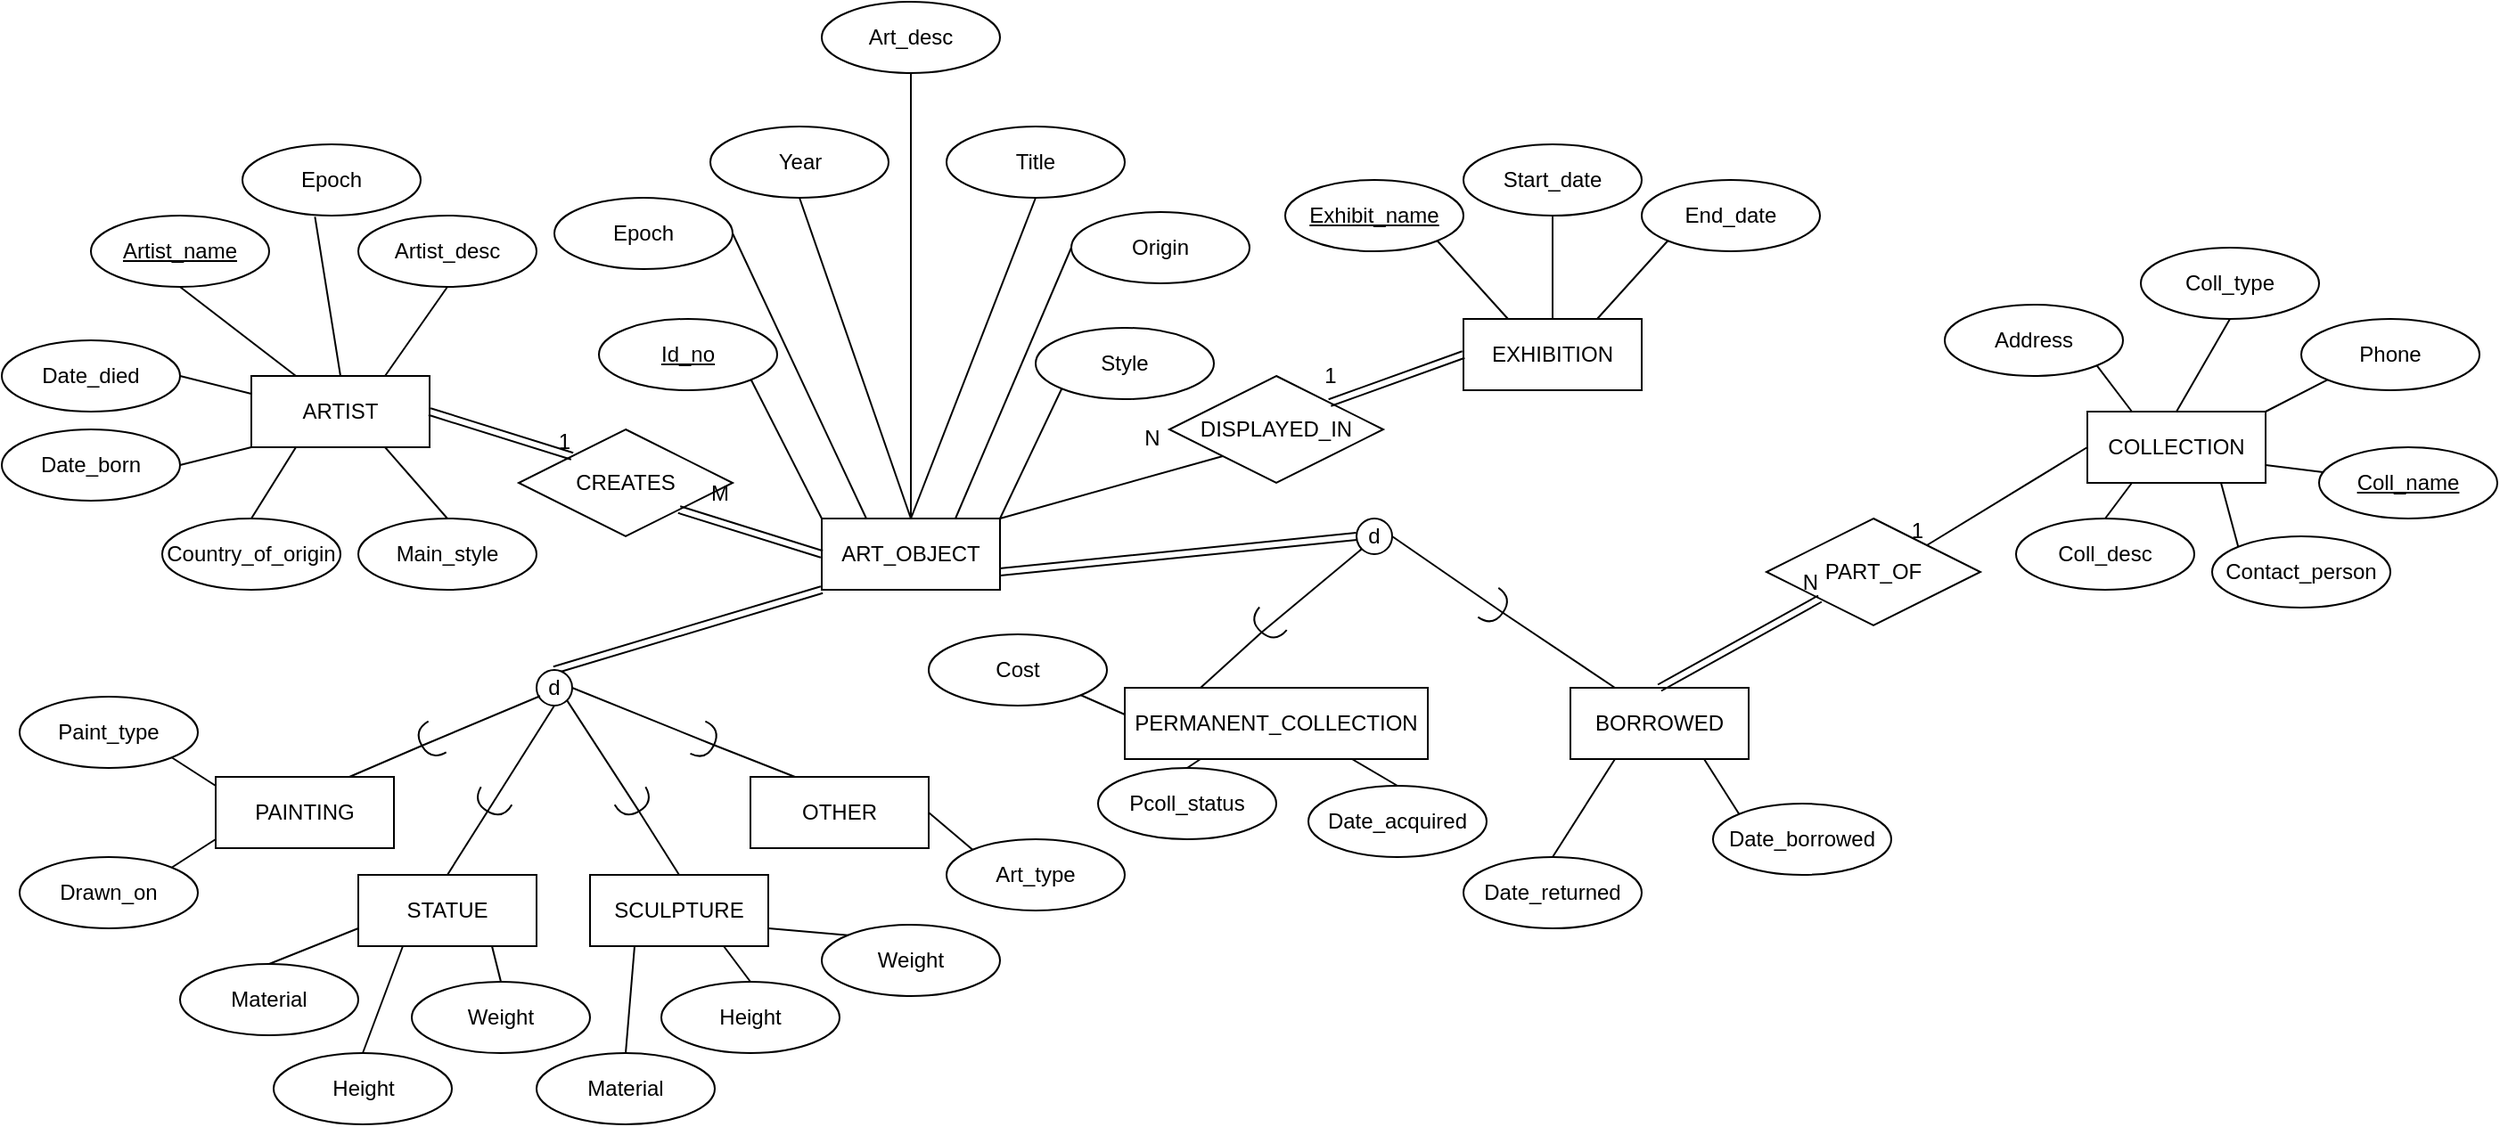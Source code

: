 <mxfile>
    <diagram id="54PZoBZla_RP72kpvhu2" name="Page-1">
        <mxGraphModel dx="1148" dy="1615" grid="1" gridSize="10" guides="1" tooltips="1" connect="1" arrows="1" fold="1" page="1" pageScale="1" pageWidth="850" pageHeight="1100" math="0" shadow="0">
            <root>
                <mxCell id="0"/>
                <mxCell id="1" parent="0"/>
                <mxCell id="2" value="ART_OBJECT" style="whiteSpace=wrap;html=1;align=center;" vertex="1" parent="1">
                    <mxGeometry x="350" y="150" width="100" height="40" as="geometry"/>
                </mxCell>
                <mxCell id="3" value="Id_no" style="ellipse;whiteSpace=wrap;html=1;align=center;fontStyle=4;" vertex="1" parent="1">
                    <mxGeometry x="225" y="38" width="100" height="40" as="geometry"/>
                </mxCell>
                <mxCell id="4" value="Title" style="ellipse;whiteSpace=wrap;html=1;align=center;" vertex="1" parent="1">
                    <mxGeometry x="420" y="-70" width="100" height="40" as="geometry"/>
                </mxCell>
                <mxCell id="5" value="Year" style="ellipse;whiteSpace=wrap;html=1;align=center;" vertex="1" parent="1">
                    <mxGeometry x="287.5" y="-70" width="100" height="40" as="geometry"/>
                </mxCell>
                <mxCell id="6" value="Art_desc" style="ellipse;whiteSpace=wrap;html=1;align=center;" vertex="1" parent="1">
                    <mxGeometry x="350" y="-140" width="100" height="40" as="geometry"/>
                </mxCell>
                <mxCell id="7" value="" style="endArrow=none;html=1;rounded=0;entryX=0;entryY=0;entryDx=0;entryDy=0;exitX=1;exitY=1;exitDx=0;exitDy=0;" edge="1" parent="1" source="3" target="2">
                    <mxGeometry relative="1" as="geometry">
                        <mxPoint x="330" y="260" as="sourcePoint"/>
                        <mxPoint x="490" y="260" as="targetPoint"/>
                    </mxGeometry>
                </mxCell>
                <mxCell id="8" value="" style="endArrow=none;html=1;rounded=0;exitX=0.5;exitY=1;exitDx=0;exitDy=0;" edge="1" parent="1" source="5">
                    <mxGeometry relative="1" as="geometry">
                        <mxPoint x="330" y="260" as="sourcePoint"/>
                        <mxPoint x="400" y="150" as="targetPoint"/>
                    </mxGeometry>
                </mxCell>
                <mxCell id="9" value="" style="endArrow=none;html=1;rounded=0;entryX=0.5;entryY=1;entryDx=0;entryDy=0;" edge="1" parent="1" target="6">
                    <mxGeometry relative="1" as="geometry">
                        <mxPoint x="400" y="150" as="sourcePoint"/>
                        <mxPoint x="490" y="260" as="targetPoint"/>
                    </mxGeometry>
                </mxCell>
                <mxCell id="10" value="" style="endArrow=none;html=1;rounded=0;entryX=0.5;entryY=1;entryDx=0;entryDy=0;" edge="1" parent="1" target="4">
                    <mxGeometry relative="1" as="geometry">
                        <mxPoint x="400" y="150" as="sourcePoint"/>
                        <mxPoint x="490" y="260" as="targetPoint"/>
                    </mxGeometry>
                </mxCell>
                <mxCell id="11" value="" style="ellipse;whiteSpace=wrap;html=1;align=center;aspect=fixed;fillColor=none;strokeColor=none;resizable=0;perimeter=centerPerimeter;rotatable=0;allowArrows=0;points=[];outlineConnect=1;" vertex="1" parent="1">
                    <mxGeometry x="200" y="240" width="10" height="10" as="geometry"/>
                </mxCell>
                <mxCell id="12" value="PAINTING" style="whiteSpace=wrap;html=1;align=center;" vertex="1" parent="1">
                    <mxGeometry x="10" y="295" width="100" height="40" as="geometry"/>
                </mxCell>
                <mxCell id="13" value="STATUE" style="whiteSpace=wrap;html=1;align=center;" vertex="1" parent="1">
                    <mxGeometry x="90" y="350" width="100" height="40" as="geometry"/>
                </mxCell>
                <mxCell id="14" value="SCULPTURE" style="whiteSpace=wrap;html=1;align=center;" vertex="1" parent="1">
                    <mxGeometry x="220" y="350" width="100" height="40" as="geometry"/>
                </mxCell>
                <mxCell id="15" value="OTHER" style="whiteSpace=wrap;html=1;align=center;" vertex="1" parent="1">
                    <mxGeometry x="310" y="295" width="100" height="40" as="geometry"/>
                </mxCell>
                <mxCell id="16" value="" style="shape=link;html=1;rounded=0;exitX=0;exitY=1;exitDx=0;exitDy=0;entryX=0.5;entryY=0;entryDx=0;entryDy=0;" edge="1" parent="1" source="2" target="19">
                    <mxGeometry relative="1" as="geometry">
                        <mxPoint x="280" y="260" as="sourcePoint"/>
                        <mxPoint x="400" y="260" as="targetPoint"/>
                    </mxGeometry>
                </mxCell>
                <mxCell id="17" value="" style="ellipse;whiteSpace=wrap;html=1;align=center;aspect=fixed;fillColor=none;strokeColor=none;resizable=0;perimeter=centerPerimeter;rotatable=0;allowArrows=0;points=[];outlineConnect=1;" vertex="1" parent="1">
                    <mxGeometry x="250" y="240" width="10" height="10" as="geometry"/>
                </mxCell>
                <mxCell id="18" value="" style="ellipse;whiteSpace=wrap;html=1;align=center;aspect=fixed;fillColor=none;strokeColor=none;resizable=0;perimeter=centerPerimeter;rotatable=0;allowArrows=0;points=[];outlineConnect=1;" vertex="1" parent="1">
                    <mxGeometry x="242.5" y="270" width="10" height="10" as="geometry"/>
                </mxCell>
                <mxCell id="19" value="d" style="ellipse;whiteSpace=wrap;html=1;" vertex="1" parent="1">
                    <mxGeometry x="190" y="235" width="20" height="20" as="geometry"/>
                </mxCell>
                <mxCell id="20" value="" style="ellipse;whiteSpace=wrap;html=1;align=center;aspect=fixed;fillColor=none;strokeColor=none;resizable=0;perimeter=centerPerimeter;rotatable=0;allowArrows=0;points=[];outlineConnect=1;" vertex="1" parent="1">
                    <mxGeometry x="250" y="240" width="10" height="10" as="geometry"/>
                </mxCell>
                <mxCell id="21" value="" style="ellipse;whiteSpace=wrap;html=1;align=center;aspect=fixed;fillColor=none;strokeColor=none;resizable=0;perimeter=centerPerimeter;rotatable=0;allowArrows=0;points=[];outlineConnect=1;" vertex="1" parent="1">
                    <mxGeometry x="250" y="240" width="10" height="10" as="geometry"/>
                </mxCell>
                <mxCell id="22" value="Drawn_on" style="ellipse;whiteSpace=wrap;html=1;align=center;" vertex="1" parent="1">
                    <mxGeometry x="-100" y="340" width="100" height="40" as="geometry"/>
                </mxCell>
                <mxCell id="23" value="Style" style="ellipse;whiteSpace=wrap;html=1;align=center;" vertex="1" parent="1">
                    <mxGeometry x="470" y="43" width="100" height="40" as="geometry"/>
                </mxCell>
                <mxCell id="24" value="Paint_type" style="ellipse;whiteSpace=wrap;html=1;align=center;" vertex="1" parent="1">
                    <mxGeometry x="-100" y="250" width="100" height="40" as="geometry"/>
                </mxCell>
                <mxCell id="25" value="" style="endArrow=none;html=1;rounded=0;entryX=0.1;entryY=0.732;entryDx=0;entryDy=0;exitX=1;exitY=0.5;exitDx=0;exitDy=0;exitPerimeter=0;entryPerimeter=0;" edge="1" parent="1" source="27" target="19">
                    <mxGeometry width="50" height="50" relative="1" as="geometry">
                        <mxPoint x="-13.94" y="363.078" as="sourcePoint"/>
                        <mxPoint x="3" y="327" as="targetPoint"/>
                    </mxGeometry>
                </mxCell>
                <mxCell id="26" value="" style="endArrow=none;html=1;rounded=0;entryX=1;entryY=0.5;entryDx=0;entryDy=0;entryPerimeter=0;exitX=0.75;exitY=0;exitDx=0;exitDy=0;" edge="1" parent="1" source="12" target="27">
                    <mxGeometry width="50" height="50" relative="1" as="geometry">
                        <mxPoint x="-65" y="400" as="sourcePoint"/>
                        <mxPoint x="-110" y="470" as="targetPoint"/>
                    </mxGeometry>
                </mxCell>
                <mxCell id="27" value="" style="shape=requiredInterface;html=1;verticalLabelPosition=bottom;sketch=0;rotation=-210;" vertex="1" parent="1">
                    <mxGeometry x="125" y="265" width="10" height="20" as="geometry"/>
                </mxCell>
                <mxCell id="28" value="" style="endArrow=none;html=1;rounded=0;entryX=0.5;entryY=1;entryDx=0;entryDy=0;exitX=1;exitY=0.5;exitDx=0;exitDy=0;exitPerimeter=0;" edge="1" parent="1" source="30" target="19">
                    <mxGeometry width="50" height="50" relative="1" as="geometry">
                        <mxPoint x="317.22" y="297.738" as="sourcePoint"/>
                        <mxPoint x="320" y="215.33" as="targetPoint"/>
                    </mxGeometry>
                </mxCell>
                <mxCell id="29" value="" style="endArrow=none;html=1;rounded=0;entryX=1;entryY=0.5;entryDx=0;entryDy=0;entryPerimeter=0;exitX=0.5;exitY=0;exitDx=0;exitDy=0;" edge="1" parent="1" source="13" target="30">
                    <mxGeometry width="50" height="50" relative="1" as="geometry">
                        <mxPoint x="266.16" y="334.66" as="sourcePoint"/>
                        <mxPoint x="221.16" y="404.66" as="targetPoint"/>
                    </mxGeometry>
                </mxCell>
                <mxCell id="30" value="" style="shape=requiredInterface;html=1;verticalLabelPosition=bottom;sketch=0;rotation=120;" vertex="1" parent="1">
                    <mxGeometry x="160" y="300" width="10" height="20" as="geometry"/>
                </mxCell>
                <mxCell id="31" value="" style="endArrow=none;html=1;rounded=0;entryX=1;entryY=1;entryDx=0;entryDy=0;exitX=1;exitY=0.5;exitDx=0;exitDy=0;exitPerimeter=0;" edge="1" parent="1" source="33" target="19">
                    <mxGeometry width="50" height="50" relative="1" as="geometry">
                        <mxPoint x="427.22" y="302.408" as="sourcePoint"/>
                        <mxPoint x="444.16" y="266.33" as="targetPoint"/>
                    </mxGeometry>
                </mxCell>
                <mxCell id="32" value="" style="endArrow=none;html=1;rounded=0;entryX=1;entryY=0.5;entryDx=0;entryDy=0;entryPerimeter=0;exitX=0.5;exitY=0;exitDx=0;exitDy=0;" edge="1" parent="1" source="14" target="33">
                    <mxGeometry width="50" height="50" relative="1" as="geometry">
                        <mxPoint x="376.16" y="339.33" as="sourcePoint"/>
                        <mxPoint x="331.16" y="409.33" as="targetPoint"/>
                    </mxGeometry>
                </mxCell>
                <mxCell id="33" value="" style="shape=requiredInterface;html=1;verticalLabelPosition=bottom;sketch=0;rotation=60;" vertex="1" parent="1">
                    <mxGeometry x="240.0" y="300.0" width="10" height="20" as="geometry"/>
                </mxCell>
                <mxCell id="34" value="" style="endArrow=none;html=1;rounded=0;entryX=1;entryY=0.5;entryDx=0;entryDy=0;exitX=1;exitY=0.5;exitDx=0;exitDy=0;exitPerimeter=0;" edge="1" parent="1" source="36" target="19">
                    <mxGeometry width="50" height="50" relative="1" as="geometry">
                        <mxPoint x="557.22" y="272.408" as="sourcePoint"/>
                        <mxPoint x="250" y="170" as="targetPoint"/>
                        <Array as="points"/>
                    </mxGeometry>
                </mxCell>
                <mxCell id="35" value="" style="endArrow=none;html=1;rounded=0;exitX=0.25;exitY=0;exitDx=0;exitDy=0;entryX=1;entryY=0.5;entryDx=0;entryDy=0;entryPerimeter=0;" edge="1" parent="1" source="15" target="36">
                    <mxGeometry width="50" height="50" relative="1" as="geometry">
                        <mxPoint x="760" y="290" as="sourcePoint"/>
                        <mxPoint x="539" y="274" as="targetPoint"/>
                    </mxGeometry>
                </mxCell>
                <mxCell id="36" value="" style="shape=requiredInterface;html=1;verticalLabelPosition=bottom;sketch=0;rotation=25;" vertex="1" parent="1">
                    <mxGeometry x="280.0" y="265.0" width="10" height="20" as="geometry"/>
                </mxCell>
                <mxCell id="37" value="" style="endArrow=none;html=1;rounded=0;exitX=1;exitY=1;exitDx=0;exitDy=0;" edge="1" parent="1" source="24">
                    <mxGeometry relative="1" as="geometry">
                        <mxPoint x="-90" y="428" as="sourcePoint"/>
                        <mxPoint x="10" y="300" as="targetPoint"/>
                    </mxGeometry>
                </mxCell>
                <mxCell id="38" value="" style="endArrow=none;html=1;rounded=0;exitX=1;exitY=0;exitDx=0;exitDy=0;entryX=0;entryY=0.875;entryDx=0;entryDy=0;entryPerimeter=0;" edge="1" parent="1" source="22" target="12">
                    <mxGeometry relative="1" as="geometry">
                        <mxPoint x="-70" y="438" as="sourcePoint"/>
                        <mxPoint x="20" y="418" as="targetPoint"/>
                    </mxGeometry>
                </mxCell>
                <mxCell id="39" value="ARTIST" style="whiteSpace=wrap;html=1;align=center;" vertex="1" parent="1">
                    <mxGeometry x="30" y="70" width="100" height="40" as="geometry"/>
                </mxCell>
                <mxCell id="40" value="" style="endArrow=none;html=1;rounded=0;exitX=0;exitY=1;exitDx=0;exitDy=0;entryX=1;entryY=0;entryDx=0;entryDy=0;" edge="1" parent="1" source="23" target="2">
                    <mxGeometry relative="1" as="geometry">
                        <mxPoint x="30" y="430" as="sourcePoint"/>
                        <mxPoint x="400" y="150" as="targetPoint"/>
                    </mxGeometry>
                </mxCell>
                <mxCell id="41" value="CREATES" style="shape=rhombus;perimeter=rhombusPerimeter;whiteSpace=wrap;html=1;align=center;" vertex="1" parent="1">
                    <mxGeometry x="180" y="100" width="120" height="60" as="geometry"/>
                </mxCell>
                <mxCell id="42" value="Height" style="ellipse;whiteSpace=wrap;html=1;align=center;" vertex="1" parent="1">
                    <mxGeometry x="260" y="410" width="100" height="40" as="geometry"/>
                </mxCell>
                <mxCell id="43" value="" style="shape=link;html=1;rounded=0;entryX=1;entryY=1;entryDx=0;entryDy=0;exitX=0;exitY=0.5;exitDx=0;exitDy=0;" edge="1" parent="1" source="2" target="41">
                    <mxGeometry relative="1" as="geometry">
                        <mxPoint x="270" y="250" as="sourcePoint"/>
                        <mxPoint x="430" y="250" as="targetPoint"/>
                    </mxGeometry>
                </mxCell>
                <mxCell id="44" value="M" style="resizable=0;html=1;whiteSpace=wrap;align=right;verticalAlign=bottom;" connectable="0" vertex="1" parent="43">
                    <mxGeometry x="1" relative="1" as="geometry">
                        <mxPoint x="30" as="offset"/>
                    </mxGeometry>
                </mxCell>
                <mxCell id="45" value="" style="shape=link;html=1;rounded=0;entryX=0;entryY=0;entryDx=0;entryDy=0;exitX=1;exitY=0.5;exitDx=0;exitDy=0;" edge="1" parent="1" source="39" target="41">
                    <mxGeometry relative="1" as="geometry">
                        <mxPoint x="270" y="250" as="sourcePoint"/>
                        <mxPoint x="430" y="250" as="targetPoint"/>
                    </mxGeometry>
                </mxCell>
                <mxCell id="46" value="1" style="resizable=0;html=1;whiteSpace=wrap;align=right;verticalAlign=bottom;" connectable="0" vertex="1" parent="45">
                    <mxGeometry x="1" relative="1" as="geometry"/>
                </mxCell>
                <mxCell id="47" value="Date_born" style="ellipse;whiteSpace=wrap;html=1;align=center;" vertex="1" parent="1">
                    <mxGeometry x="-110" y="100" width="100" height="40" as="geometry"/>
                </mxCell>
                <mxCell id="48" value="Artist_name" style="ellipse;whiteSpace=wrap;html=1;align=center;fontStyle=4;" vertex="1" parent="1">
                    <mxGeometry x="-60" y="-20" width="100" height="40" as="geometry"/>
                </mxCell>
                <mxCell id="49" value="Date_died" style="ellipse;whiteSpace=wrap;html=1;align=center;" vertex="1" parent="1">
                    <mxGeometry x="-110" y="50" width="100" height="40" as="geometry"/>
                </mxCell>
                <mxCell id="50" value="Material" style="ellipse;whiteSpace=wrap;html=1;align=center;" vertex="1" parent="1">
                    <mxGeometry x="190" y="450" width="100" height="40" as="geometry"/>
                </mxCell>
                <mxCell id="51" value="Weight" style="ellipse;whiteSpace=wrap;html=1;align=center;" vertex="1" parent="1">
                    <mxGeometry x="350" y="378" width="100" height="40" as="geometry"/>
                </mxCell>
                <mxCell id="52" value="Country_of_origin" style="ellipse;whiteSpace=wrap;html=1;align=center;" vertex="1" parent="1">
                    <mxGeometry x="-20" y="150" width="100" height="40" as="geometry"/>
                </mxCell>
                <mxCell id="53" value="Epoch" style="ellipse;whiteSpace=wrap;html=1;align=center;" vertex="1" parent="1">
                    <mxGeometry x="25" y="-60" width="100" height="40" as="geometry"/>
                </mxCell>
                <mxCell id="54" value="Artist_desc" style="ellipse;whiteSpace=wrap;html=1;align=center;" vertex="1" parent="1">
                    <mxGeometry x="90" y="-20" width="100" height="40" as="geometry"/>
                </mxCell>
                <mxCell id="55" value="Main_style" style="ellipse;whiteSpace=wrap;html=1;align=center;" vertex="1" parent="1">
                    <mxGeometry x="90" y="150" width="100" height="40" as="geometry"/>
                </mxCell>
                <mxCell id="56" value="" style="endArrow=none;html=1;rounded=0;entryX=0.407;entryY=1.017;entryDx=0;entryDy=0;entryPerimeter=0;exitX=0.5;exitY=0;exitDx=0;exitDy=0;" edge="1" parent="1" source="39" target="53">
                    <mxGeometry relative="1" as="geometry">
                        <mxPoint x="-20" y="140" as="sourcePoint"/>
                        <mxPoint x="140" y="140" as="targetPoint"/>
                    </mxGeometry>
                </mxCell>
                <mxCell id="57" value="" style="endArrow=none;html=1;rounded=0;exitX=0.5;exitY=0;exitDx=0;exitDy=0;entryX=0.75;entryY=1;entryDx=0;entryDy=0;" edge="1" parent="1" source="42" target="14">
                    <mxGeometry relative="1" as="geometry">
                        <mxPoint x="180" y="378" as="sourcePoint"/>
                        <mxPoint x="340" y="378" as="targetPoint"/>
                    </mxGeometry>
                </mxCell>
                <mxCell id="58" value="" style="endArrow=none;html=1;rounded=0;exitX=0.5;exitY=0;exitDx=0;exitDy=0;entryX=0.25;entryY=1;entryDx=0;entryDy=0;" edge="1" parent="1" source="50" target="14">
                    <mxGeometry relative="1" as="geometry">
                        <mxPoint x="180" y="378" as="sourcePoint"/>
                        <mxPoint x="340" y="378" as="targetPoint"/>
                    </mxGeometry>
                </mxCell>
                <mxCell id="59" value="" style="endArrow=none;html=1;rounded=0;entryX=0;entryY=0;entryDx=0;entryDy=0;exitX=1;exitY=0.75;exitDx=0;exitDy=0;" edge="1" parent="1" source="14" target="51">
                    <mxGeometry relative="1" as="geometry">
                        <mxPoint x="295" y="390" as="sourcePoint"/>
                        <mxPoint x="340" y="378" as="targetPoint"/>
                    </mxGeometry>
                </mxCell>
                <mxCell id="60" value="" style="endArrow=none;html=1;rounded=0;entryX=0.25;entryY=0;entryDx=0;entryDy=0;exitX=0.5;exitY=1;exitDx=0;exitDy=0;" edge="1" parent="1" source="48" target="39">
                    <mxGeometry relative="1" as="geometry">
                        <mxPoint x="-20" y="140" as="sourcePoint"/>
                        <mxPoint x="140" y="140" as="targetPoint"/>
                    </mxGeometry>
                </mxCell>
                <mxCell id="61" value="" style="endArrow=none;html=1;rounded=0;entryX=0;entryY=1;entryDx=0;entryDy=0;exitX=1;exitY=0.5;exitDx=0;exitDy=0;" edge="1" parent="1" source="47" target="39">
                    <mxGeometry relative="1" as="geometry">
                        <mxPoint x="-20" y="140" as="sourcePoint"/>
                        <mxPoint x="140" y="140" as="targetPoint"/>
                    </mxGeometry>
                </mxCell>
                <mxCell id="62" value="" style="endArrow=none;html=1;rounded=0;entryX=0;entryY=0.25;entryDx=0;entryDy=0;exitX=1;exitY=0.5;exitDx=0;exitDy=0;" edge="1" parent="1" source="49" target="39">
                    <mxGeometry relative="1" as="geometry">
                        <mxPoint x="-20" y="140" as="sourcePoint"/>
                        <mxPoint x="140" y="140" as="targetPoint"/>
                    </mxGeometry>
                </mxCell>
                <mxCell id="63" value="" style="endArrow=none;html=1;rounded=0;entryX=0.25;entryY=1;entryDx=0;entryDy=0;exitX=0.5;exitY=0;exitDx=0;exitDy=0;" edge="1" parent="1" source="52" target="39">
                    <mxGeometry relative="1" as="geometry">
                        <mxPoint x="-20" y="140" as="sourcePoint"/>
                        <mxPoint x="140" y="140" as="targetPoint"/>
                    </mxGeometry>
                </mxCell>
                <mxCell id="64" value="" style="endArrow=none;html=1;rounded=0;entryX=0.75;entryY=1;entryDx=0;entryDy=0;exitX=0.5;exitY=0;exitDx=0;exitDy=0;" edge="1" parent="1" source="55" target="39">
                    <mxGeometry relative="1" as="geometry">
                        <mxPoint x="-20" y="140" as="sourcePoint"/>
                        <mxPoint x="140" y="140" as="targetPoint"/>
                    </mxGeometry>
                </mxCell>
                <mxCell id="65" value="" style="endArrow=none;html=1;rounded=0;entryX=0.5;entryY=1;entryDx=0;entryDy=0;exitX=0.75;exitY=0;exitDx=0;exitDy=0;" edge="1" parent="1" source="39" target="54">
                    <mxGeometry relative="1" as="geometry">
                        <mxPoint x="-20" y="140" as="sourcePoint"/>
                        <mxPoint x="140" y="140" as="targetPoint"/>
                    </mxGeometry>
                </mxCell>
                <mxCell id="66" value="Epoch" style="ellipse;whiteSpace=wrap;html=1;align=center;" vertex="1" parent="1">
                    <mxGeometry x="200" y="-30" width="100" height="40" as="geometry"/>
                </mxCell>
                <mxCell id="67" value="" style="endArrow=none;html=1;rounded=0;exitX=1;exitY=0.5;exitDx=0;exitDy=0;entryX=0.25;entryY=0;entryDx=0;entryDy=0;" edge="1" parent="1" source="66" target="2">
                    <mxGeometry relative="1" as="geometry">
                        <mxPoint x="300" as="sourcePoint"/>
                        <mxPoint x="400" y="150" as="targetPoint"/>
                    </mxGeometry>
                </mxCell>
                <mxCell id="68" value="Origin" style="ellipse;whiteSpace=wrap;html=1;align=center;" vertex="1" parent="1">
                    <mxGeometry x="490" y="-22" width="100" height="40" as="geometry"/>
                </mxCell>
                <mxCell id="69" value="" style="endArrow=none;html=1;rounded=0;entryX=0.75;entryY=0;entryDx=0;entryDy=0;exitX=0;exitY=0.5;exitDx=0;exitDy=0;" edge="1" parent="1" source="68" target="2">
                    <mxGeometry relative="1" as="geometry">
                        <mxPoint x="220" y="140" as="sourcePoint"/>
                        <mxPoint x="380" y="140" as="targetPoint"/>
                    </mxGeometry>
                </mxCell>
                <mxCell id="70" value="Art_type" style="ellipse;whiteSpace=wrap;html=1;align=center;" vertex="1" parent="1">
                    <mxGeometry x="420" y="330" width="100" height="40" as="geometry"/>
                </mxCell>
                <mxCell id="71" value="" style="endArrow=none;html=1;rounded=0;entryX=0;entryY=0;entryDx=0;entryDy=0;exitX=1;exitY=0.5;exitDx=0;exitDy=0;" edge="1" parent="1" source="15" target="70">
                    <mxGeometry relative="1" as="geometry">
                        <mxPoint x="500" y="338" as="sourcePoint"/>
                        <mxPoint x="660" y="338" as="targetPoint"/>
                    </mxGeometry>
                </mxCell>
                <mxCell id="72" value="Height" style="ellipse;whiteSpace=wrap;html=1;align=center;" vertex="1" parent="1">
                    <mxGeometry x="42.5" y="450" width="100" height="40" as="geometry"/>
                </mxCell>
                <mxCell id="73" value="Material" style="ellipse;whiteSpace=wrap;html=1;align=center;" vertex="1" parent="1">
                    <mxGeometry x="-10" y="400" width="100" height="40" as="geometry"/>
                </mxCell>
                <mxCell id="74" value="Weight" style="ellipse;whiteSpace=wrap;html=1;align=center;" vertex="1" parent="1">
                    <mxGeometry x="120" y="410" width="100" height="40" as="geometry"/>
                </mxCell>
                <mxCell id="75" value="" style="endArrow=none;html=1;rounded=0;exitX=0.5;exitY=0;exitDx=0;exitDy=0;entryX=0.25;entryY=1;entryDx=0;entryDy=0;" edge="1" parent="1" source="72" target="13">
                    <mxGeometry relative="1" as="geometry">
                        <mxPoint x="-55" y="388" as="sourcePoint"/>
                        <mxPoint x="230" y="428" as="targetPoint"/>
                    </mxGeometry>
                </mxCell>
                <mxCell id="76" value="" style="endArrow=none;html=1;rounded=0;exitX=0.5;exitY=0;exitDx=0;exitDy=0;entryX=0;entryY=0.75;entryDx=0;entryDy=0;" edge="1" parent="1" source="73" target="13">
                    <mxGeometry relative="1" as="geometry">
                        <mxPoint x="-55" y="388" as="sourcePoint"/>
                        <mxPoint x="233" y="418" as="targetPoint"/>
                    </mxGeometry>
                </mxCell>
                <mxCell id="77" value="" style="endArrow=none;html=1;rounded=0;entryX=0.5;entryY=0;entryDx=0;entryDy=0;exitX=0.75;exitY=1;exitDx=0;exitDy=0;" edge="1" parent="1" source="13" target="74">
                    <mxGeometry relative="1" as="geometry">
                        <mxPoint x="305" y="428" as="sourcePoint"/>
                        <mxPoint x="105" y="388" as="targetPoint"/>
                    </mxGeometry>
                </mxCell>
                <mxCell id="78" value="BORROWED" style="whiteSpace=wrap;html=1;align=center;" vertex="1" parent="1">
                    <mxGeometry x="770" y="245" width="100" height="40" as="geometry"/>
                </mxCell>
                <mxCell id="79" value="PERMANENT_COLLECTION" style="whiteSpace=wrap;html=1;align=center;" vertex="1" parent="1">
                    <mxGeometry x="520" y="245" width="170" height="40" as="geometry"/>
                </mxCell>
                <mxCell id="80" value="EXHIBITION" style="shape=ext;margin=3;double=0;whiteSpace=wrap;html=1;align=center;" vertex="1" parent="1">
                    <mxGeometry x="710" y="38" width="100" height="40" as="geometry"/>
                </mxCell>
                <mxCell id="81" value="DISPLAYED_IN" style="shape=rhombus;double=0;perimeter=rhombusPerimeter;whiteSpace=wrap;html=1;align=center;" vertex="1" parent="1">
                    <mxGeometry x="545" y="70" width="120" height="60" as="geometry"/>
                </mxCell>
                <mxCell id="82" value="Exhibit_name" style="ellipse;whiteSpace=wrap;html=1;align=center;fontStyle=4" vertex="1" parent="1">
                    <mxGeometry x="610" y="-40" width="100" height="40" as="geometry"/>
                </mxCell>
                <mxCell id="83" value="End_date" style="ellipse;whiteSpace=wrap;html=1;align=center;" vertex="1" parent="1">
                    <mxGeometry x="810" y="-40" width="100" height="40" as="geometry"/>
                </mxCell>
                <mxCell id="84" value="Start_date" style="ellipse;whiteSpace=wrap;html=1;align=center;" vertex="1" parent="1">
                    <mxGeometry x="710" y="-60" width="100" height="40" as="geometry"/>
                </mxCell>
                <mxCell id="85" value="" style="shape=link;html=1;rounded=0;entryX=1;entryY=0;entryDx=0;entryDy=0;exitX=0;exitY=0.5;exitDx=0;exitDy=0;" edge="1" parent="1" source="80" target="81">
                    <mxGeometry relative="1" as="geometry">
                        <mxPoint x="370" y="50" as="sourcePoint"/>
                        <mxPoint x="530" y="50" as="targetPoint"/>
                    </mxGeometry>
                </mxCell>
                <mxCell id="86" value="" style="shape=link;html=1;rounded=0;exitX=1;exitY=0.75;exitDx=0;exitDy=0;entryX=0;entryY=0.5;entryDx=0;entryDy=0;" edge="1" parent="1" source="2" target="87">
                    <mxGeometry relative="1" as="geometry">
                        <mxPoint x="499.5" y="210" as="sourcePoint"/>
                        <mxPoint x="610" y="240" as="targetPoint"/>
                    </mxGeometry>
                </mxCell>
                <mxCell id="87" value="d" style="ellipse;whiteSpace=wrap;html=1;" vertex="1" parent="1">
                    <mxGeometry x="650" y="150" width="20" height="20" as="geometry"/>
                </mxCell>
                <mxCell id="88" value="" style="shape=requiredInterface;html=1;verticalLabelPosition=bottom;sketch=0;rotation=130;" vertex="1" parent="1">
                    <mxGeometry x="595.0" y="200.0" width="10" height="20" as="geometry"/>
                </mxCell>
                <mxCell id="89" value="" style="endArrow=none;html=1;rounded=0;entryX=0;entryY=1;entryDx=0;entryDy=0;exitX=1;exitY=0.5;exitDx=0;exitDy=0;exitPerimeter=0;" edge="1" parent="1" source="88" target="87">
                    <mxGeometry width="50" height="50" relative="1" as="geometry">
                        <mxPoint x="690" y="316" as="sourcePoint"/>
                        <mxPoint x="603" y="260" as="targetPoint"/>
                    </mxGeometry>
                </mxCell>
                <mxCell id="90" value="" style="endArrow=none;html=1;rounded=0;entryX=1;entryY=0.5;entryDx=0;entryDy=0;exitX=0.25;exitY=0;exitDx=0;exitDy=0;entryPerimeter=0;" edge="1" parent="1" source="79" target="88">
                    <mxGeometry width="50" height="50" relative="1" as="geometry">
                        <mxPoint x="514" y="333" as="sourcePoint"/>
                        <mxPoint x="427" y="277" as="targetPoint"/>
                    </mxGeometry>
                </mxCell>
                <mxCell id="91" value="" style="shape=requiredInterface;html=1;verticalLabelPosition=bottom;sketch=0;rotation=35;" vertex="1" parent="1">
                    <mxGeometry x="723.0" y="190.0" width="10" height="20" as="geometry"/>
                </mxCell>
                <mxCell id="92" value="" style="endArrow=none;html=1;rounded=0;entryX=1;entryY=0.5;entryDx=0;entryDy=0;exitX=1;exitY=0.5;exitDx=0;exitDy=0;exitPerimeter=0;" edge="1" parent="1" source="91" target="87">
                    <mxGeometry width="50" height="50" relative="1" as="geometry">
                        <mxPoint x="703" y="251" as="sourcePoint"/>
                        <mxPoint x="650" y="182" as="targetPoint"/>
                    </mxGeometry>
                </mxCell>
                <mxCell id="93" value="" style="endArrow=none;html=1;rounded=0;entryX=1;entryY=0.5;entryDx=0;entryDy=0;exitX=0.25;exitY=0;exitDx=0;exitDy=0;entryPerimeter=0;" edge="1" parent="1" source="78" target="91">
                    <mxGeometry width="50" height="50" relative="1" as="geometry">
                        <mxPoint x="823" y="270" as="sourcePoint"/>
                        <mxPoint x="440" y="212" as="targetPoint"/>
                    </mxGeometry>
                </mxCell>
                <mxCell id="94" value="" style="endArrow=none;html=1;rounded=0;entryX=0.25;entryY=0;entryDx=0;entryDy=0;exitX=1;exitY=1;exitDx=0;exitDy=0;" edge="1" parent="1" source="82" target="80">
                    <mxGeometry relative="1" as="geometry">
                        <mxPoint x="640" y="60" as="sourcePoint"/>
                        <mxPoint x="800" y="60" as="targetPoint"/>
                    </mxGeometry>
                </mxCell>
                <mxCell id="95" value="" style="endArrow=none;html=1;rounded=0;entryX=0.5;entryY=0;entryDx=0;entryDy=0;exitX=0.5;exitY=1;exitDx=0;exitDy=0;" edge="1" parent="1" source="84" target="80">
                    <mxGeometry relative="1" as="geometry">
                        <mxPoint x="640" y="60" as="sourcePoint"/>
                        <mxPoint x="800" y="60" as="targetPoint"/>
                    </mxGeometry>
                </mxCell>
                <mxCell id="96" value="" style="endArrow=none;html=1;rounded=0;entryX=0;entryY=1;entryDx=0;entryDy=0;exitX=0.75;exitY=0;exitDx=0;exitDy=0;" edge="1" parent="1" source="80" target="83">
                    <mxGeometry relative="1" as="geometry">
                        <mxPoint x="640" y="60" as="sourcePoint"/>
                        <mxPoint x="800" y="60" as="targetPoint"/>
                    </mxGeometry>
                </mxCell>
                <mxCell id="97" value="" style="endArrow=none;html=1;rounded=0;entryX=1;entryY=0;entryDx=0;entryDy=0;exitX=0;exitY=1;exitDx=0;exitDy=0;" edge="1" parent="1" source="81" target="2">
                    <mxGeometry width="50" height="50" relative="1" as="geometry">
                        <mxPoint x="510" y="140" as="sourcePoint"/>
                        <mxPoint x="427" y="141" as="targetPoint"/>
                    </mxGeometry>
                </mxCell>
                <mxCell id="98" value="1" style="text;html=1;align=center;verticalAlign=middle;resizable=0;points=[];autosize=1;strokeColor=none;fillColor=none;" vertex="1" parent="1">
                    <mxGeometry x="620" y="55" width="30" height="30" as="geometry"/>
                </mxCell>
                <mxCell id="99" value="N" style="text;html=1;align=center;verticalAlign=middle;resizable=0;points=[];autosize=1;strokeColor=none;fillColor=none;" vertex="1" parent="1">
                    <mxGeometry x="520" y="90" width="30" height="30" as="geometry"/>
                </mxCell>
                <mxCell id="100" value="Date_borrowed" style="ellipse;whiteSpace=wrap;html=1;align=center;" vertex="1" parent="1">
                    <mxGeometry x="850" y="310" width="100" height="40" as="geometry"/>
                </mxCell>
                <mxCell id="101" value="COLLECTION" style="whiteSpace=wrap;html=1;align=center;" vertex="1" parent="1">
                    <mxGeometry x="1060" y="90" width="100" height="40" as="geometry"/>
                </mxCell>
                <mxCell id="102" value="Date_returned" style="ellipse;whiteSpace=wrap;html=1;align=center;" vertex="1" parent="1">
                    <mxGeometry x="710" y="340" width="100" height="40" as="geometry"/>
                </mxCell>
                <mxCell id="103" value="PART_OF" style="shape=rhombus;perimeter=rhombusPerimeter;whiteSpace=wrap;html=1;align=center;" vertex="1" parent="1">
                    <mxGeometry x="880" y="150" width="120" height="60" as="geometry"/>
                </mxCell>
                <mxCell id="104" value="" style="endArrow=none;html=1;rounded=0;exitX=0.25;exitY=1;exitDx=0;exitDy=0;entryX=0.5;entryY=0;entryDx=0;entryDy=0;" edge="1" parent="1" source="78" target="102">
                    <mxGeometry relative="1" as="geometry">
                        <mxPoint x="880" y="270" as="sourcePoint"/>
                        <mxPoint x="1040" y="270" as="targetPoint"/>
                    </mxGeometry>
                </mxCell>
                <mxCell id="105" value="" style="endArrow=none;html=1;rounded=0;exitX=0.75;exitY=1;exitDx=0;exitDy=0;entryX=0;entryY=0;entryDx=0;entryDy=0;" edge="1" parent="1" source="78" target="100">
                    <mxGeometry relative="1" as="geometry">
                        <mxPoint x="1100" y="210" as="sourcePoint"/>
                        <mxPoint x="1170" y="220" as="targetPoint"/>
                    </mxGeometry>
                </mxCell>
                <mxCell id="106" value="" style="endArrow=none;html=1;rounded=0;entryX=1;entryY=0;entryDx=0;entryDy=0;exitX=0;exitY=0.5;exitDx=0;exitDy=0;" edge="1" parent="1" source="101" target="103">
                    <mxGeometry relative="1" as="geometry">
                        <mxPoint x="420" y="170" as="sourcePoint"/>
                        <mxPoint x="580" y="170" as="targetPoint"/>
                    </mxGeometry>
                </mxCell>
                <mxCell id="107" value="1" style="resizable=0;html=1;whiteSpace=wrap;align=right;verticalAlign=bottom;" connectable="0" vertex="1" parent="106">
                    <mxGeometry x="1" relative="1" as="geometry"/>
                </mxCell>
                <mxCell id="108" value="Date_acquired" style="ellipse;whiteSpace=wrap;html=1;align=center;" vertex="1" parent="1">
                    <mxGeometry x="623" y="300" width="100" height="40" as="geometry"/>
                </mxCell>
                <mxCell id="109" value="" style="shape=link;html=1;rounded=0;entryX=0;entryY=1;entryDx=0;entryDy=0;exitX=0.5;exitY=0;exitDx=0;exitDy=0;" edge="1" parent="1" source="78" target="103">
                    <mxGeometry relative="1" as="geometry">
                        <mxPoint x="1050" y="120" as="sourcePoint"/>
                        <mxPoint x="470" y="180" as="targetPoint"/>
                    </mxGeometry>
                </mxCell>
                <mxCell id="110" value="N" style="resizable=0;html=1;whiteSpace=wrap;align=right;verticalAlign=bottom;" connectable="0" vertex="1" parent="109">
                    <mxGeometry x="1" relative="1" as="geometry"/>
                </mxCell>
                <mxCell id="111" value="Cost" style="ellipse;whiteSpace=wrap;html=1;align=center;" vertex="1" parent="1">
                    <mxGeometry x="410" y="215" width="100" height="40" as="geometry"/>
                </mxCell>
                <mxCell id="112" value="Pcoll_status" style="ellipse;whiteSpace=wrap;html=1;align=center;" vertex="1" parent="1">
                    <mxGeometry x="505" y="290" width="100" height="40" as="geometry"/>
                </mxCell>
                <mxCell id="113" value="" style="endArrow=none;html=1;rounded=0;exitX=0.25;exitY=1;exitDx=0;exitDy=0;entryX=0.5;entryY=0;entryDx=0;entryDy=0;" edge="1" parent="1" source="79" target="112">
                    <mxGeometry relative="1" as="geometry">
                        <mxPoint x="1110" y="220" as="sourcePoint"/>
                        <mxPoint x="1180" y="230" as="targetPoint"/>
                    </mxGeometry>
                </mxCell>
                <mxCell id="114" value="" style="endArrow=none;html=1;rounded=0;entryX=1;entryY=1;entryDx=0;entryDy=0;" edge="1" parent="1" target="111">
                    <mxGeometry relative="1" as="geometry">
                        <mxPoint x="520" y="260" as="sourcePoint"/>
                        <mxPoint x="1190" y="240" as="targetPoint"/>
                    </mxGeometry>
                </mxCell>
                <mxCell id="115" value="Coll_name" style="ellipse;whiteSpace=wrap;html=1;align=center;fontStyle=4;" vertex="1" parent="1">
                    <mxGeometry x="1190" y="110" width="100" height="40" as="geometry"/>
                </mxCell>
                <mxCell id="116" value="Phone" style="ellipse;whiteSpace=wrap;html=1;align=center;" vertex="1" parent="1">
                    <mxGeometry x="1180" y="38" width="100" height="40" as="geometry"/>
                </mxCell>
                <mxCell id="117" value="" style="endArrow=none;html=1;rounded=0;entryX=0;entryY=1;entryDx=0;entryDy=0;exitX=1;exitY=0;exitDx=0;exitDy=0;" edge="1" parent="1" source="101" target="116">
                    <mxGeometry width="50" height="50" relative="1" as="geometry">
                        <mxPoint x="1370" y="140" as="sourcePoint"/>
                        <mxPoint x="1420" y="90" as="targetPoint"/>
                    </mxGeometry>
                </mxCell>
                <mxCell id="118" value="Address" style="ellipse;whiteSpace=wrap;html=1;align=center;" vertex="1" parent="1">
                    <mxGeometry x="980" y="30" width="100" height="40" as="geometry"/>
                </mxCell>
                <mxCell id="119" value="" style="endArrow=none;html=1;rounded=0;entryX=0.5;entryY=1;entryDx=0;entryDy=0;exitX=0.5;exitY=0;exitDx=0;exitDy=0;" edge="1" parent="1" source="101" target="121">
                    <mxGeometry width="50" height="50" relative="1" as="geometry">
                        <mxPoint x="1150" y="-110" as="sourcePoint"/>
                        <mxPoint x="1225" y="-170" as="targetPoint"/>
                    </mxGeometry>
                </mxCell>
                <mxCell id="120" value="" style="endArrow=none;html=1;rounded=0;exitX=1;exitY=0.75;exitDx=0;exitDy=0;" edge="1" parent="1" source="101" target="115">
                    <mxGeometry width="50" height="50" relative="1" as="geometry">
                        <mxPoint x="1220" y="-100" as="sourcePoint"/>
                        <mxPoint x="1295" y="-160" as="targetPoint"/>
                    </mxGeometry>
                </mxCell>
                <mxCell id="121" value="Coll_type" style="ellipse;whiteSpace=wrap;html=1;align=center;" vertex="1" parent="1">
                    <mxGeometry x="1090" y="-2" width="100" height="40" as="geometry"/>
                </mxCell>
                <mxCell id="122" value="Coll_desc" style="ellipse;whiteSpace=wrap;html=1;align=center;" vertex="1" parent="1">
                    <mxGeometry x="1020" y="150" width="100" height="40" as="geometry"/>
                </mxCell>
                <mxCell id="123" value="Contact_person" style="ellipse;whiteSpace=wrap;html=1;align=center;" vertex="1" parent="1">
                    <mxGeometry x="1130" y="160" width="100" height="40" as="geometry"/>
                </mxCell>
                <mxCell id="124" value="" style="endArrow=none;html=1;rounded=0;entryX=1;entryY=1;entryDx=0;entryDy=0;exitX=0.25;exitY=0;exitDx=0;exitDy=0;" edge="1" parent="1" source="101" target="118">
                    <mxGeometry width="50" height="50" relative="1" as="geometry">
                        <mxPoint x="1120" y="-90" as="sourcePoint"/>
                        <mxPoint x="1195" y="-150" as="targetPoint"/>
                    </mxGeometry>
                </mxCell>
                <mxCell id="125" value="" style="endArrow=none;html=1;rounded=0;exitX=0.75;exitY=1;exitDx=0;exitDy=0;entryX=0;entryY=0;entryDx=0;entryDy=0;" edge="1" parent="1" source="101" target="123">
                    <mxGeometry width="50" height="50" relative="1" as="geometry">
                        <mxPoint x="1210" y="-90" as="sourcePoint"/>
                        <mxPoint x="1250" y="-110" as="targetPoint"/>
                    </mxGeometry>
                </mxCell>
                <mxCell id="126" value="" style="endArrow=none;html=1;rounded=0;entryX=0.5;entryY=0;entryDx=0;entryDy=0;exitX=0.25;exitY=1;exitDx=0;exitDy=0;" edge="1" parent="1" source="101" target="122">
                    <mxGeometry width="50" height="50" relative="1" as="geometry">
                        <mxPoint x="1340" y="-10" as="sourcePoint"/>
                        <mxPoint x="1415" y="-70" as="targetPoint"/>
                    </mxGeometry>
                </mxCell>
                <mxCell id="127" value="" style="endArrow=none;html=1;rounded=0;exitX=0.75;exitY=1;exitDx=0;exitDy=0;entryX=0.5;entryY=0;entryDx=0;entryDy=0;" edge="1" parent="1" source="79" target="108">
                    <mxGeometry relative="1" as="geometry">
                        <mxPoint x="1040" y="320" as="sourcePoint"/>
                        <mxPoint x="750" y="330" as="targetPoint"/>
                    </mxGeometry>
                </mxCell>
            </root>
        </mxGraphModel>
    </diagram>
</mxfile>